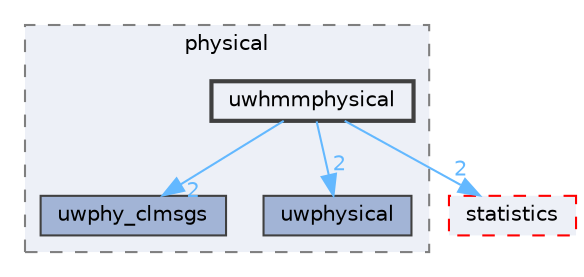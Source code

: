 digraph "uwhmmphysical"
{
 // LATEX_PDF_SIZE
  bgcolor="transparent";
  edge [fontname=Helvetica,fontsize=10,labelfontname=Helvetica,labelfontsize=10];
  node [fontname=Helvetica,fontsize=10,shape=box,height=0.2,width=0.4];
  compound=true
  subgraph clusterdir_72e4c916a7f28a58468fd1f36d6e4463 {
    graph [ bgcolor="#edf0f7", pencolor="grey50", label="physical", fontname=Helvetica,fontsize=10 style="filled,dashed", URL="dir_72e4c916a7f28a58468fd1f36d6e4463.html",tooltip=""]
  dir_92cd2884c7b6ca3cfe95d707ff9d1394 [label="uwphy_clmsgs", fillcolor="#a2b4d6", color="grey25", style="filled", URL="dir_92cd2884c7b6ca3cfe95d707ff9d1394.html",tooltip=""];
  dir_f5ccdf756ef3a433f609c62d0334c2ff [label="uwphysical", fillcolor="#a2b4d6", color="grey25", style="filled", URL="dir_f5ccdf756ef3a433f609c62d0334c2ff.html",tooltip=""];
  dir_e66e2f74b6c040a75832011a22d28fd6 [label="uwhmmphysical", fillcolor="#edf0f7", color="grey25", style="filled,bold", URL="dir_e66e2f74b6c040a75832011a22d28fd6.html",tooltip=""];
  }
  dir_a15bebb52e7bd92784c7e5175f360e29 [label="statistics", fillcolor="#edf0f7", color="red", style="filled,dashed", URL="dir_a15bebb52e7bd92784c7e5175f360e29.html",tooltip=""];
  dir_e66e2f74b6c040a75832011a22d28fd6->dir_92cd2884c7b6ca3cfe95d707ff9d1394 [headlabel="2", labeldistance=1.5 headhref="dir_000054_000076.html" href="dir_000054_000076.html" color="steelblue1" fontcolor="steelblue1"];
  dir_e66e2f74b6c040a75832011a22d28fd6->dir_a15bebb52e7bd92784c7e5175f360e29 [headlabel="2", labeldistance=1.5 headhref="dir_000054_000027.html" href="dir_000054_000027.html" color="steelblue1" fontcolor="steelblue1"];
  dir_e66e2f74b6c040a75832011a22d28fd6->dir_f5ccdf756ef3a433f609c62d0334c2ff [headlabel="2", labeldistance=1.5 headhref="dir_000054_000077.html" href="dir_000054_000077.html" color="steelblue1" fontcolor="steelblue1"];
}
